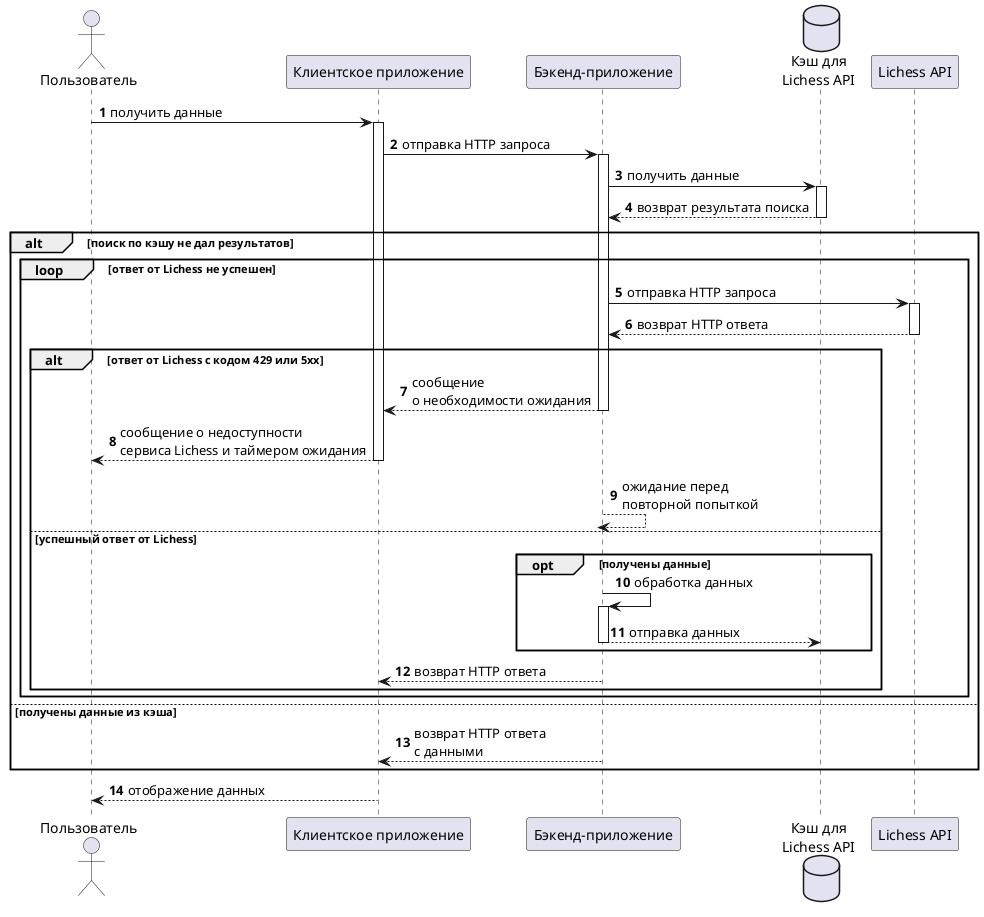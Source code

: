 ﻿@startuml Basic Request-Response Sequence
'https://plantuml.com/sequence-diagram

autonumber
autoactivate on

' actors: Пользователь, Клиентское приложение, Бэкенд-приложение, Lichess API
' сценарий: пользователь желает отобразить список шахматистов, клиентское приложение запрашивает список у бэкенда, бэкенд запрашивает список у Lichess API, Lichess API возвращает список, бэкенд обрабатывает данные и возвращает список клиентскому приложению, клиентское приложение отображает список пользователю

actor Пользователь as user
participant "Клиентское приложение" as client
participant "Бэкенд-приложение" as backend
participant "Lichess API" as lichess

user -> client: получить данные

client -> backend: отправка HTTP запроса

backend -> lichess: отправка HTTP запроса
lichess --> backend: возврат HTTP ответа\nс данными

alt ответ успешен
    backend -> backend: обработка и\nподготовка данных
    backend --> client: возврат HTTP ответа\nс данными
    
    client --> user: отображение\nданных
else ответ не успешен
    backend --> client: возврат HTTP ответа\nс ошибкой
    
    client --> user: отображение\nсообщения\nс ошибкой
end


@enduml

@startuml Request-Response with Cache, retries and 429 check Sequence

autonumber
autoactivate on

actor Пользователь as user
participant "Клиентское приложение" as client
participant "Бэкенд-приложение" as backend
database "Кэш для\nLichess API" as cache
participant "Lichess API" as lichess

user -> client: получить данные

client -> backend: отправка HTTP запроса

backend -> cache: получить данные
cache --> backend: возврат результата поиска

alt поиск по кэшу не дал результатов
    loop ответ от Lichess не успешен
        backend -> lichess: отправка HTTP запроса
        lichess --> backend: возврат HTTP ответа
    
        alt ответ от Lichess с кодом 429 или 5xx
            backend --> client: сообщение\nо необходимости ожидания
            client --> user: сообщение о недоступности\nсервиса Lichess и таймером ожидания
            backend --> backend: ожидание перед\nповторной попыткой
        else успешный ответ от Lichess
            opt получены данные
                backend -> backend: обработка данных
                backend --> cache: отправка данных
            end
            backend --> client: возврат HTTP ответа
        end
    end
else получены данные из кэша
    backend --> client: возврат HTTP ответа\nс данными
end

client --> user: отображение данных

@enduml

